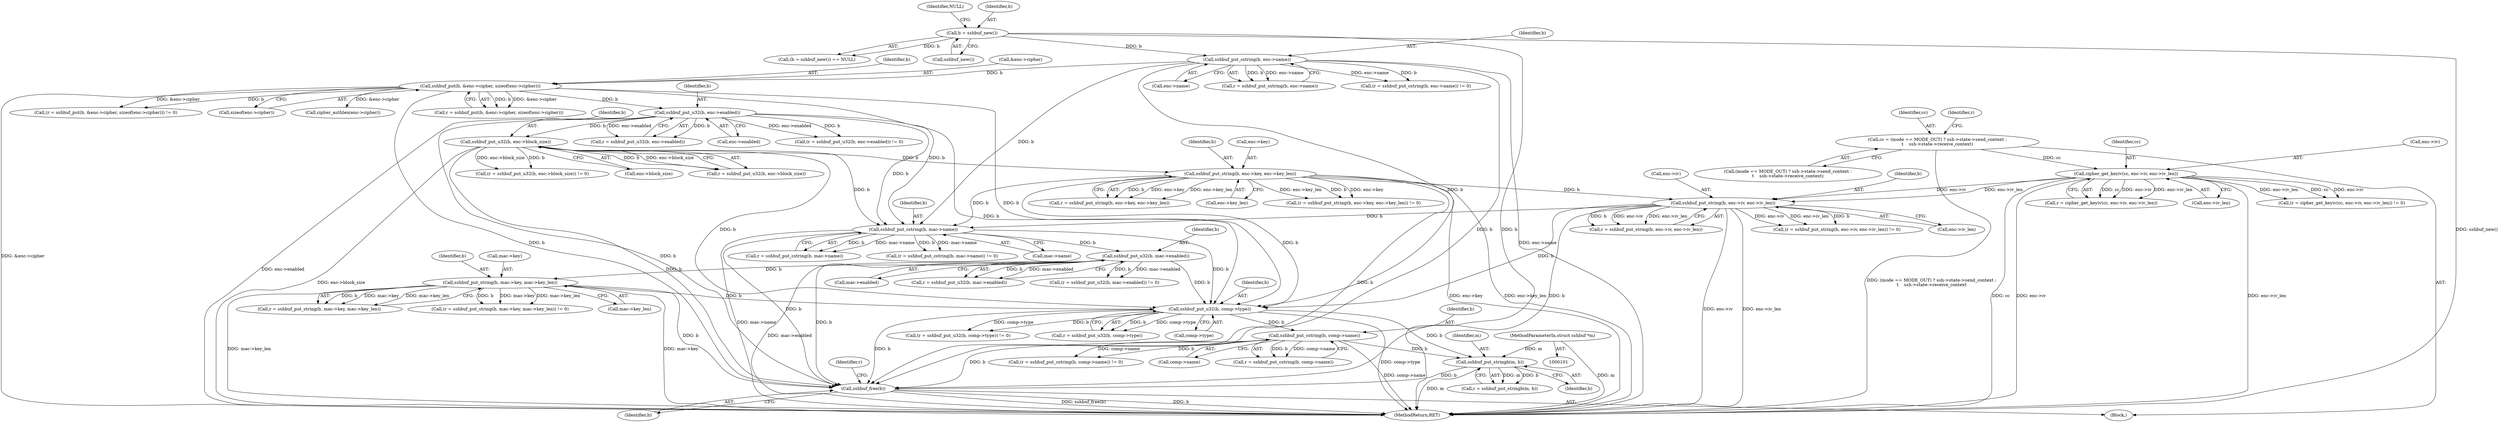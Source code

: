 digraph "0_src_3095060f479b86288e31c79ecbc5131a66bcd2f9_3@API" {
"1000325" [label="(Call,sshbuf_free(b))"];
"1000224" [label="(Call,sshbuf_put_u32(b, enc->block_size))"];
"1000214" [label="(Call,sshbuf_put_u32(b, enc->enabled))"];
"1000199" [label="(Call,sshbuf_put(b, &enc->cipher, sizeof(enc->cipher)))"];
"1000189" [label="(Call,sshbuf_put_cstring(b, enc->name))"];
"1000178" [label="(Call,b = sshbuf_new())"];
"1000312" [label="(Call,sshbuf_put_cstring(b, comp->name))"];
"1000303" [label="(Call,sshbuf_put_u32(b, comp->type))"];
"1000288" [label="(Call,sshbuf_put_string(b, mac->key, mac->key_len))"];
"1000279" [label="(Call,sshbuf_put_u32(b, mac->enabled))"];
"1000269" [label="(Call,sshbuf_put_cstring(b, mac->name))"];
"1000246" [label="(Call,sshbuf_put_string(b, enc->iv, enc->iv_len))"];
"1000234" [label="(Call,sshbuf_put_string(b, enc->key, enc->key_len))"];
"1000165" [label="(Call,cipher_get_keyiv(cc, enc->iv, enc->iv_len))"];
"1000145" [label="(Call,cc = (mode == MODE_OUT) ? ssh->state->send_context :\n\t    ssh->state->receive_context)"];
"1000321" [label="(Call,sshbuf_put_stringb(m, b))"];
"1000102" [label="(MethodParameterIn,struct sshbuf *m)"];
"1000288" [label="(Call,sshbuf_put_string(b, mac->key, mac->key_len))"];
"1000231" [label="(Call,(r = sshbuf_put_string(b, enc->key, enc->key_len)) != 0)"];
"1000200" [label="(Identifier,b)"];
"1000180" [label="(Call,sshbuf_new())"];
"1000226" [label="(Call,enc->block_size)"];
"1000232" [label="(Call,r = sshbuf_put_string(b, enc->key, enc->key_len))"];
"1000322" [label="(Identifier,m)"];
"1000177" [label="(Call,(b = sshbuf_new()) == NULL)"];
"1000191" [label="(Call,enc->name)"];
"1000319" [label="(Call,r = sshbuf_put_stringb(m, b))"];
"1000243" [label="(Call,(r = sshbuf_put_string(b, enc->iv, enc->iv_len)) != 0)"];
"1000290" [label="(Call,mac->key)"];
"1000224" [label="(Call,sshbuf_put_u32(b, enc->block_size))"];
"1000270" [label="(Identifier,b)"];
"1000147" [label="(Call,(mode == MODE_OUT) ? ssh->state->send_context :\n\t    ssh->state->receive_context)"];
"1000269" [label="(Call,sshbuf_put_cstring(b, mac->name))"];
"1000215" [label="(Identifier,b)"];
"1000326" [label="(Identifier,b)"];
"1000247" [label="(Identifier,b)"];
"1000325" [label="(Call,sshbuf_free(b))"];
"1000285" [label="(Call,(r = sshbuf_put_string(b, mac->key, mac->key_len)) != 0)"];
"1000212" [label="(Call,r = sshbuf_put_u32(b, enc->enabled))"];
"1000216" [label="(Call,enc->enabled)"];
"1000309" [label="(Call,(r = sshbuf_put_cstring(b, comp->name)) != 0)"];
"1000279" [label="(Call,sshbuf_put_u32(b, mac->enabled))"];
"1000222" [label="(Call,r = sshbuf_put_u32(b, enc->block_size))"];
"1000181" [label="(Identifier,NULL)"];
"1000164" [label="(Identifier,r)"];
"1000170" [label="(Call,enc->iv_len)"];
"1000246" [label="(Call,sshbuf_put_string(b, enc->iv, enc->iv_len))"];
"1000201" [label="(Call,&enc->cipher)"];
"1000187" [label="(Call,r = sshbuf_put_cstring(b, enc->name))"];
"1000244" [label="(Call,r = sshbuf_put_string(b, enc->iv, enc->iv_len))"];
"1000146" [label="(Identifier,cc)"];
"1000276" [label="(Call,(r = sshbuf_put_u32(b, mac->enabled)) != 0)"];
"1000190" [label="(Identifier,b)"];
"1000301" [label="(Call,r = sshbuf_put_u32(b, comp->type))"];
"1000102" [label="(MethodParameterIn,struct sshbuf *m)"];
"1000225" [label="(Identifier,b)"];
"1000304" [label="(Identifier,b)"];
"1000266" [label="(Call,(r = sshbuf_put_cstring(b, mac->name)) != 0)"];
"1000211" [label="(Call,(r = sshbuf_put_u32(b, enc->enabled)) != 0)"];
"1000281" [label="(Call,mac->enabled)"];
"1000329" [label="(MethodReturn,RET)"];
"1000105" [label="(Block,)"];
"1000286" [label="(Call,r = sshbuf_put_string(b, mac->key, mac->key_len))"];
"1000167" [label="(Call,enc->iv)"];
"1000214" [label="(Call,sshbuf_put_u32(b, enc->enabled))"];
"1000258" [label="(Call,cipher_authlen(enc->cipher))"];
"1000178" [label="(Call,b = sshbuf_new())"];
"1000239" [label="(Call,enc->key_len)"];
"1000166" [label="(Identifier,cc)"];
"1000186" [label="(Call,(r = sshbuf_put_cstring(b, enc->name)) != 0)"];
"1000305" [label="(Call,comp->type)"];
"1000236" [label="(Call,enc->key)"];
"1000197" [label="(Call,r = sshbuf_put(b, &enc->cipher, sizeof(enc->cipher)))"];
"1000199" [label="(Call,sshbuf_put(b, &enc->cipher, sizeof(enc->cipher)))"];
"1000267" [label="(Call,r = sshbuf_put_cstring(b, mac->name))"];
"1000277" [label="(Call,r = sshbuf_put_u32(b, mac->enabled))"];
"1000323" [label="(Identifier,b)"];
"1000234" [label="(Call,sshbuf_put_string(b, enc->key, enc->key_len))"];
"1000303" [label="(Call,sshbuf_put_u32(b, comp->type))"];
"1000165" [label="(Call,cipher_get_keyiv(cc, enc->iv, enc->iv_len))"];
"1000162" [label="(Call,(r = cipher_get_keyiv(cc, enc->iv, enc->iv_len)) != 0)"];
"1000312" [label="(Call,sshbuf_put_cstring(b, comp->name))"];
"1000205" [label="(Call,sizeof(enc->cipher))"];
"1000271" [label="(Call,mac->name)"];
"1000145" [label="(Call,cc = (mode == MODE_OUT) ? ssh->state->send_context :\n\t    ssh->state->receive_context)"];
"1000179" [label="(Identifier,b)"];
"1000235" [label="(Identifier,b)"];
"1000163" [label="(Call,r = cipher_get_keyiv(cc, enc->iv, enc->iv_len))"];
"1000280" [label="(Identifier,b)"];
"1000189" [label="(Call,sshbuf_put_cstring(b, enc->name))"];
"1000221" [label="(Call,(r = sshbuf_put_u32(b, enc->block_size)) != 0)"];
"1000313" [label="(Identifier,b)"];
"1000196" [label="(Call,(r = sshbuf_put(b, &enc->cipher, sizeof(enc->cipher))) != 0)"];
"1000289" [label="(Identifier,b)"];
"1000300" [label="(Call,(r = sshbuf_put_u32(b, comp->type)) != 0)"];
"1000248" [label="(Call,enc->iv)"];
"1000293" [label="(Call,mac->key_len)"];
"1000251" [label="(Call,enc->iv_len)"];
"1000328" [label="(Identifier,r)"];
"1000314" [label="(Call,comp->name)"];
"1000310" [label="(Call,r = sshbuf_put_cstring(b, comp->name))"];
"1000321" [label="(Call,sshbuf_put_stringb(m, b))"];
"1000325" -> "1000105"  [label="AST: "];
"1000325" -> "1000326"  [label="CFG: "];
"1000326" -> "1000325"  [label="AST: "];
"1000328" -> "1000325"  [label="CFG: "];
"1000325" -> "1000329"  [label="DDG: b"];
"1000325" -> "1000329"  [label="DDG: sshbuf_free(b)"];
"1000224" -> "1000325"  [label="DDG: b"];
"1000199" -> "1000325"  [label="DDG: b"];
"1000312" -> "1000325"  [label="DDG: b"];
"1000288" -> "1000325"  [label="DDG: b"];
"1000246" -> "1000325"  [label="DDG: b"];
"1000234" -> "1000325"  [label="DDG: b"];
"1000279" -> "1000325"  [label="DDG: b"];
"1000189" -> "1000325"  [label="DDG: b"];
"1000303" -> "1000325"  [label="DDG: b"];
"1000214" -> "1000325"  [label="DDG: b"];
"1000321" -> "1000325"  [label="DDG: b"];
"1000269" -> "1000325"  [label="DDG: b"];
"1000224" -> "1000222"  [label="AST: "];
"1000224" -> "1000226"  [label="CFG: "];
"1000225" -> "1000224"  [label="AST: "];
"1000226" -> "1000224"  [label="AST: "];
"1000222" -> "1000224"  [label="CFG: "];
"1000224" -> "1000329"  [label="DDG: enc->block_size"];
"1000224" -> "1000221"  [label="DDG: b"];
"1000224" -> "1000221"  [label="DDG: enc->block_size"];
"1000224" -> "1000222"  [label="DDG: b"];
"1000224" -> "1000222"  [label="DDG: enc->block_size"];
"1000214" -> "1000224"  [label="DDG: b"];
"1000224" -> "1000234"  [label="DDG: b"];
"1000224" -> "1000269"  [label="DDG: b"];
"1000224" -> "1000303"  [label="DDG: b"];
"1000214" -> "1000212"  [label="AST: "];
"1000214" -> "1000216"  [label="CFG: "];
"1000215" -> "1000214"  [label="AST: "];
"1000216" -> "1000214"  [label="AST: "];
"1000212" -> "1000214"  [label="CFG: "];
"1000214" -> "1000329"  [label="DDG: enc->enabled"];
"1000214" -> "1000211"  [label="DDG: b"];
"1000214" -> "1000211"  [label="DDG: enc->enabled"];
"1000214" -> "1000212"  [label="DDG: b"];
"1000214" -> "1000212"  [label="DDG: enc->enabled"];
"1000199" -> "1000214"  [label="DDG: b"];
"1000214" -> "1000269"  [label="DDG: b"];
"1000214" -> "1000303"  [label="DDG: b"];
"1000199" -> "1000197"  [label="AST: "];
"1000199" -> "1000205"  [label="CFG: "];
"1000200" -> "1000199"  [label="AST: "];
"1000201" -> "1000199"  [label="AST: "];
"1000205" -> "1000199"  [label="AST: "];
"1000197" -> "1000199"  [label="CFG: "];
"1000199" -> "1000329"  [label="DDG: &enc->cipher"];
"1000199" -> "1000196"  [label="DDG: b"];
"1000199" -> "1000196"  [label="DDG: &enc->cipher"];
"1000199" -> "1000197"  [label="DDG: b"];
"1000199" -> "1000197"  [label="DDG: &enc->cipher"];
"1000189" -> "1000199"  [label="DDG: b"];
"1000199" -> "1000258"  [label="DDG: &enc->cipher"];
"1000199" -> "1000269"  [label="DDG: b"];
"1000199" -> "1000303"  [label="DDG: b"];
"1000189" -> "1000187"  [label="AST: "];
"1000189" -> "1000191"  [label="CFG: "];
"1000190" -> "1000189"  [label="AST: "];
"1000191" -> "1000189"  [label="AST: "];
"1000187" -> "1000189"  [label="CFG: "];
"1000189" -> "1000329"  [label="DDG: enc->name"];
"1000189" -> "1000186"  [label="DDG: b"];
"1000189" -> "1000186"  [label="DDG: enc->name"];
"1000189" -> "1000187"  [label="DDG: b"];
"1000189" -> "1000187"  [label="DDG: enc->name"];
"1000178" -> "1000189"  [label="DDG: b"];
"1000189" -> "1000269"  [label="DDG: b"];
"1000189" -> "1000303"  [label="DDG: b"];
"1000178" -> "1000177"  [label="AST: "];
"1000178" -> "1000180"  [label="CFG: "];
"1000179" -> "1000178"  [label="AST: "];
"1000180" -> "1000178"  [label="AST: "];
"1000181" -> "1000178"  [label="CFG: "];
"1000178" -> "1000329"  [label="DDG: b"];
"1000178" -> "1000329"  [label="DDG: sshbuf_new()"];
"1000178" -> "1000177"  [label="DDG: b"];
"1000312" -> "1000310"  [label="AST: "];
"1000312" -> "1000314"  [label="CFG: "];
"1000313" -> "1000312"  [label="AST: "];
"1000314" -> "1000312"  [label="AST: "];
"1000310" -> "1000312"  [label="CFG: "];
"1000312" -> "1000329"  [label="DDG: comp->name"];
"1000312" -> "1000309"  [label="DDG: b"];
"1000312" -> "1000309"  [label="DDG: comp->name"];
"1000312" -> "1000310"  [label="DDG: b"];
"1000312" -> "1000310"  [label="DDG: comp->name"];
"1000303" -> "1000312"  [label="DDG: b"];
"1000312" -> "1000321"  [label="DDG: b"];
"1000303" -> "1000301"  [label="AST: "];
"1000303" -> "1000305"  [label="CFG: "];
"1000304" -> "1000303"  [label="AST: "];
"1000305" -> "1000303"  [label="AST: "];
"1000301" -> "1000303"  [label="CFG: "];
"1000303" -> "1000329"  [label="DDG: comp->type"];
"1000303" -> "1000300"  [label="DDG: b"];
"1000303" -> "1000300"  [label="DDG: comp->type"];
"1000303" -> "1000301"  [label="DDG: b"];
"1000303" -> "1000301"  [label="DDG: comp->type"];
"1000288" -> "1000303"  [label="DDG: b"];
"1000246" -> "1000303"  [label="DDG: b"];
"1000234" -> "1000303"  [label="DDG: b"];
"1000279" -> "1000303"  [label="DDG: b"];
"1000269" -> "1000303"  [label="DDG: b"];
"1000303" -> "1000321"  [label="DDG: b"];
"1000288" -> "1000286"  [label="AST: "];
"1000288" -> "1000293"  [label="CFG: "];
"1000289" -> "1000288"  [label="AST: "];
"1000290" -> "1000288"  [label="AST: "];
"1000293" -> "1000288"  [label="AST: "];
"1000286" -> "1000288"  [label="CFG: "];
"1000288" -> "1000329"  [label="DDG: mac->key"];
"1000288" -> "1000329"  [label="DDG: mac->key_len"];
"1000288" -> "1000285"  [label="DDG: b"];
"1000288" -> "1000285"  [label="DDG: mac->key"];
"1000288" -> "1000285"  [label="DDG: mac->key_len"];
"1000288" -> "1000286"  [label="DDG: b"];
"1000288" -> "1000286"  [label="DDG: mac->key"];
"1000288" -> "1000286"  [label="DDG: mac->key_len"];
"1000279" -> "1000288"  [label="DDG: b"];
"1000279" -> "1000277"  [label="AST: "];
"1000279" -> "1000281"  [label="CFG: "];
"1000280" -> "1000279"  [label="AST: "];
"1000281" -> "1000279"  [label="AST: "];
"1000277" -> "1000279"  [label="CFG: "];
"1000279" -> "1000329"  [label="DDG: mac->enabled"];
"1000279" -> "1000276"  [label="DDG: b"];
"1000279" -> "1000276"  [label="DDG: mac->enabled"];
"1000279" -> "1000277"  [label="DDG: b"];
"1000279" -> "1000277"  [label="DDG: mac->enabled"];
"1000269" -> "1000279"  [label="DDG: b"];
"1000269" -> "1000267"  [label="AST: "];
"1000269" -> "1000271"  [label="CFG: "];
"1000270" -> "1000269"  [label="AST: "];
"1000271" -> "1000269"  [label="AST: "];
"1000267" -> "1000269"  [label="CFG: "];
"1000269" -> "1000329"  [label="DDG: mac->name"];
"1000269" -> "1000266"  [label="DDG: b"];
"1000269" -> "1000266"  [label="DDG: mac->name"];
"1000269" -> "1000267"  [label="DDG: b"];
"1000269" -> "1000267"  [label="DDG: mac->name"];
"1000246" -> "1000269"  [label="DDG: b"];
"1000234" -> "1000269"  [label="DDG: b"];
"1000246" -> "1000244"  [label="AST: "];
"1000246" -> "1000251"  [label="CFG: "];
"1000247" -> "1000246"  [label="AST: "];
"1000248" -> "1000246"  [label="AST: "];
"1000251" -> "1000246"  [label="AST: "];
"1000244" -> "1000246"  [label="CFG: "];
"1000246" -> "1000329"  [label="DDG: enc->iv"];
"1000246" -> "1000329"  [label="DDG: enc->iv_len"];
"1000246" -> "1000243"  [label="DDG: b"];
"1000246" -> "1000243"  [label="DDG: enc->iv"];
"1000246" -> "1000243"  [label="DDG: enc->iv_len"];
"1000246" -> "1000244"  [label="DDG: b"];
"1000246" -> "1000244"  [label="DDG: enc->iv"];
"1000246" -> "1000244"  [label="DDG: enc->iv_len"];
"1000234" -> "1000246"  [label="DDG: b"];
"1000165" -> "1000246"  [label="DDG: enc->iv"];
"1000165" -> "1000246"  [label="DDG: enc->iv_len"];
"1000234" -> "1000232"  [label="AST: "];
"1000234" -> "1000239"  [label="CFG: "];
"1000235" -> "1000234"  [label="AST: "];
"1000236" -> "1000234"  [label="AST: "];
"1000239" -> "1000234"  [label="AST: "];
"1000232" -> "1000234"  [label="CFG: "];
"1000234" -> "1000329"  [label="DDG: enc->key"];
"1000234" -> "1000329"  [label="DDG: enc->key_len"];
"1000234" -> "1000231"  [label="DDG: b"];
"1000234" -> "1000231"  [label="DDG: enc->key"];
"1000234" -> "1000231"  [label="DDG: enc->key_len"];
"1000234" -> "1000232"  [label="DDG: b"];
"1000234" -> "1000232"  [label="DDG: enc->key"];
"1000234" -> "1000232"  [label="DDG: enc->key_len"];
"1000165" -> "1000163"  [label="AST: "];
"1000165" -> "1000170"  [label="CFG: "];
"1000166" -> "1000165"  [label="AST: "];
"1000167" -> "1000165"  [label="AST: "];
"1000170" -> "1000165"  [label="AST: "];
"1000163" -> "1000165"  [label="CFG: "];
"1000165" -> "1000329"  [label="DDG: cc"];
"1000165" -> "1000329"  [label="DDG: enc->iv"];
"1000165" -> "1000329"  [label="DDG: enc->iv_len"];
"1000165" -> "1000162"  [label="DDG: cc"];
"1000165" -> "1000162"  [label="DDG: enc->iv"];
"1000165" -> "1000162"  [label="DDG: enc->iv_len"];
"1000165" -> "1000163"  [label="DDG: cc"];
"1000165" -> "1000163"  [label="DDG: enc->iv"];
"1000165" -> "1000163"  [label="DDG: enc->iv_len"];
"1000145" -> "1000165"  [label="DDG: cc"];
"1000145" -> "1000105"  [label="AST: "];
"1000145" -> "1000147"  [label="CFG: "];
"1000146" -> "1000145"  [label="AST: "];
"1000147" -> "1000145"  [label="AST: "];
"1000164" -> "1000145"  [label="CFG: "];
"1000145" -> "1000329"  [label="DDG: (mode == MODE_OUT) ? ssh->state->send_context :\n\t    ssh->state->receive_context"];
"1000321" -> "1000319"  [label="AST: "];
"1000321" -> "1000323"  [label="CFG: "];
"1000322" -> "1000321"  [label="AST: "];
"1000323" -> "1000321"  [label="AST: "];
"1000319" -> "1000321"  [label="CFG: "];
"1000321" -> "1000329"  [label="DDG: m"];
"1000321" -> "1000319"  [label="DDG: m"];
"1000321" -> "1000319"  [label="DDG: b"];
"1000102" -> "1000321"  [label="DDG: m"];
"1000102" -> "1000101"  [label="AST: "];
"1000102" -> "1000329"  [label="DDG: m"];
}
